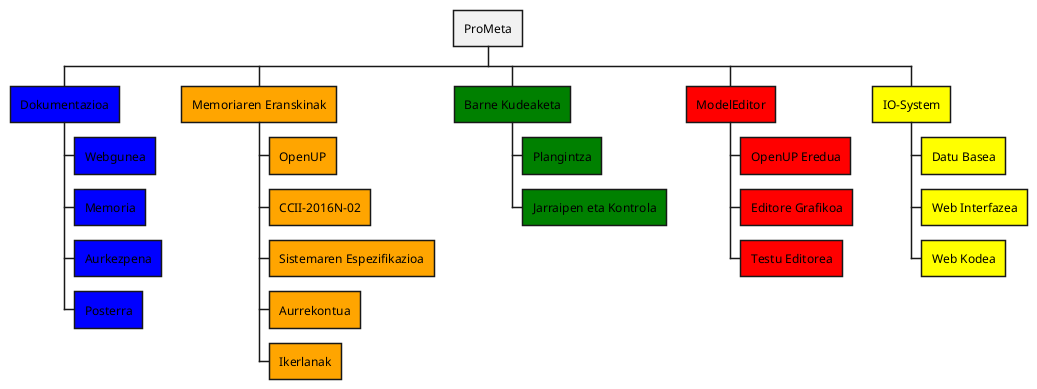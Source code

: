 @startwbs
* ProMeta
**[#blue] Dokumentazioa
***[#blue] Webgunea
***[#blue] Memoria
***[#blue] Aurkezpena
***[#blue] Posterra
**[#orange] Memoriaren Eranskinak
***[#orange] OpenUP
***[#orange] CCII-2016N-02
***[#orange] Sistemaren Espezifikazioa
***[#orange] Aurrekontua
***[#orange] Ikerlanak
**[#green] Barne Kudeaketa
***[#green] Plangintza
***[#green] Jarraipen eta Kontrola
**[#red] ModelEditor
***[#red] OpenUP Eredua
***[#red] Editore Grafikoa
***[#red] Testu Editorea
**[#yellow] IO-System
***[#yellow] Datu Basea
***[#yellow] Web Interfazea
***[#yellow] Web Kodea
@endwbs